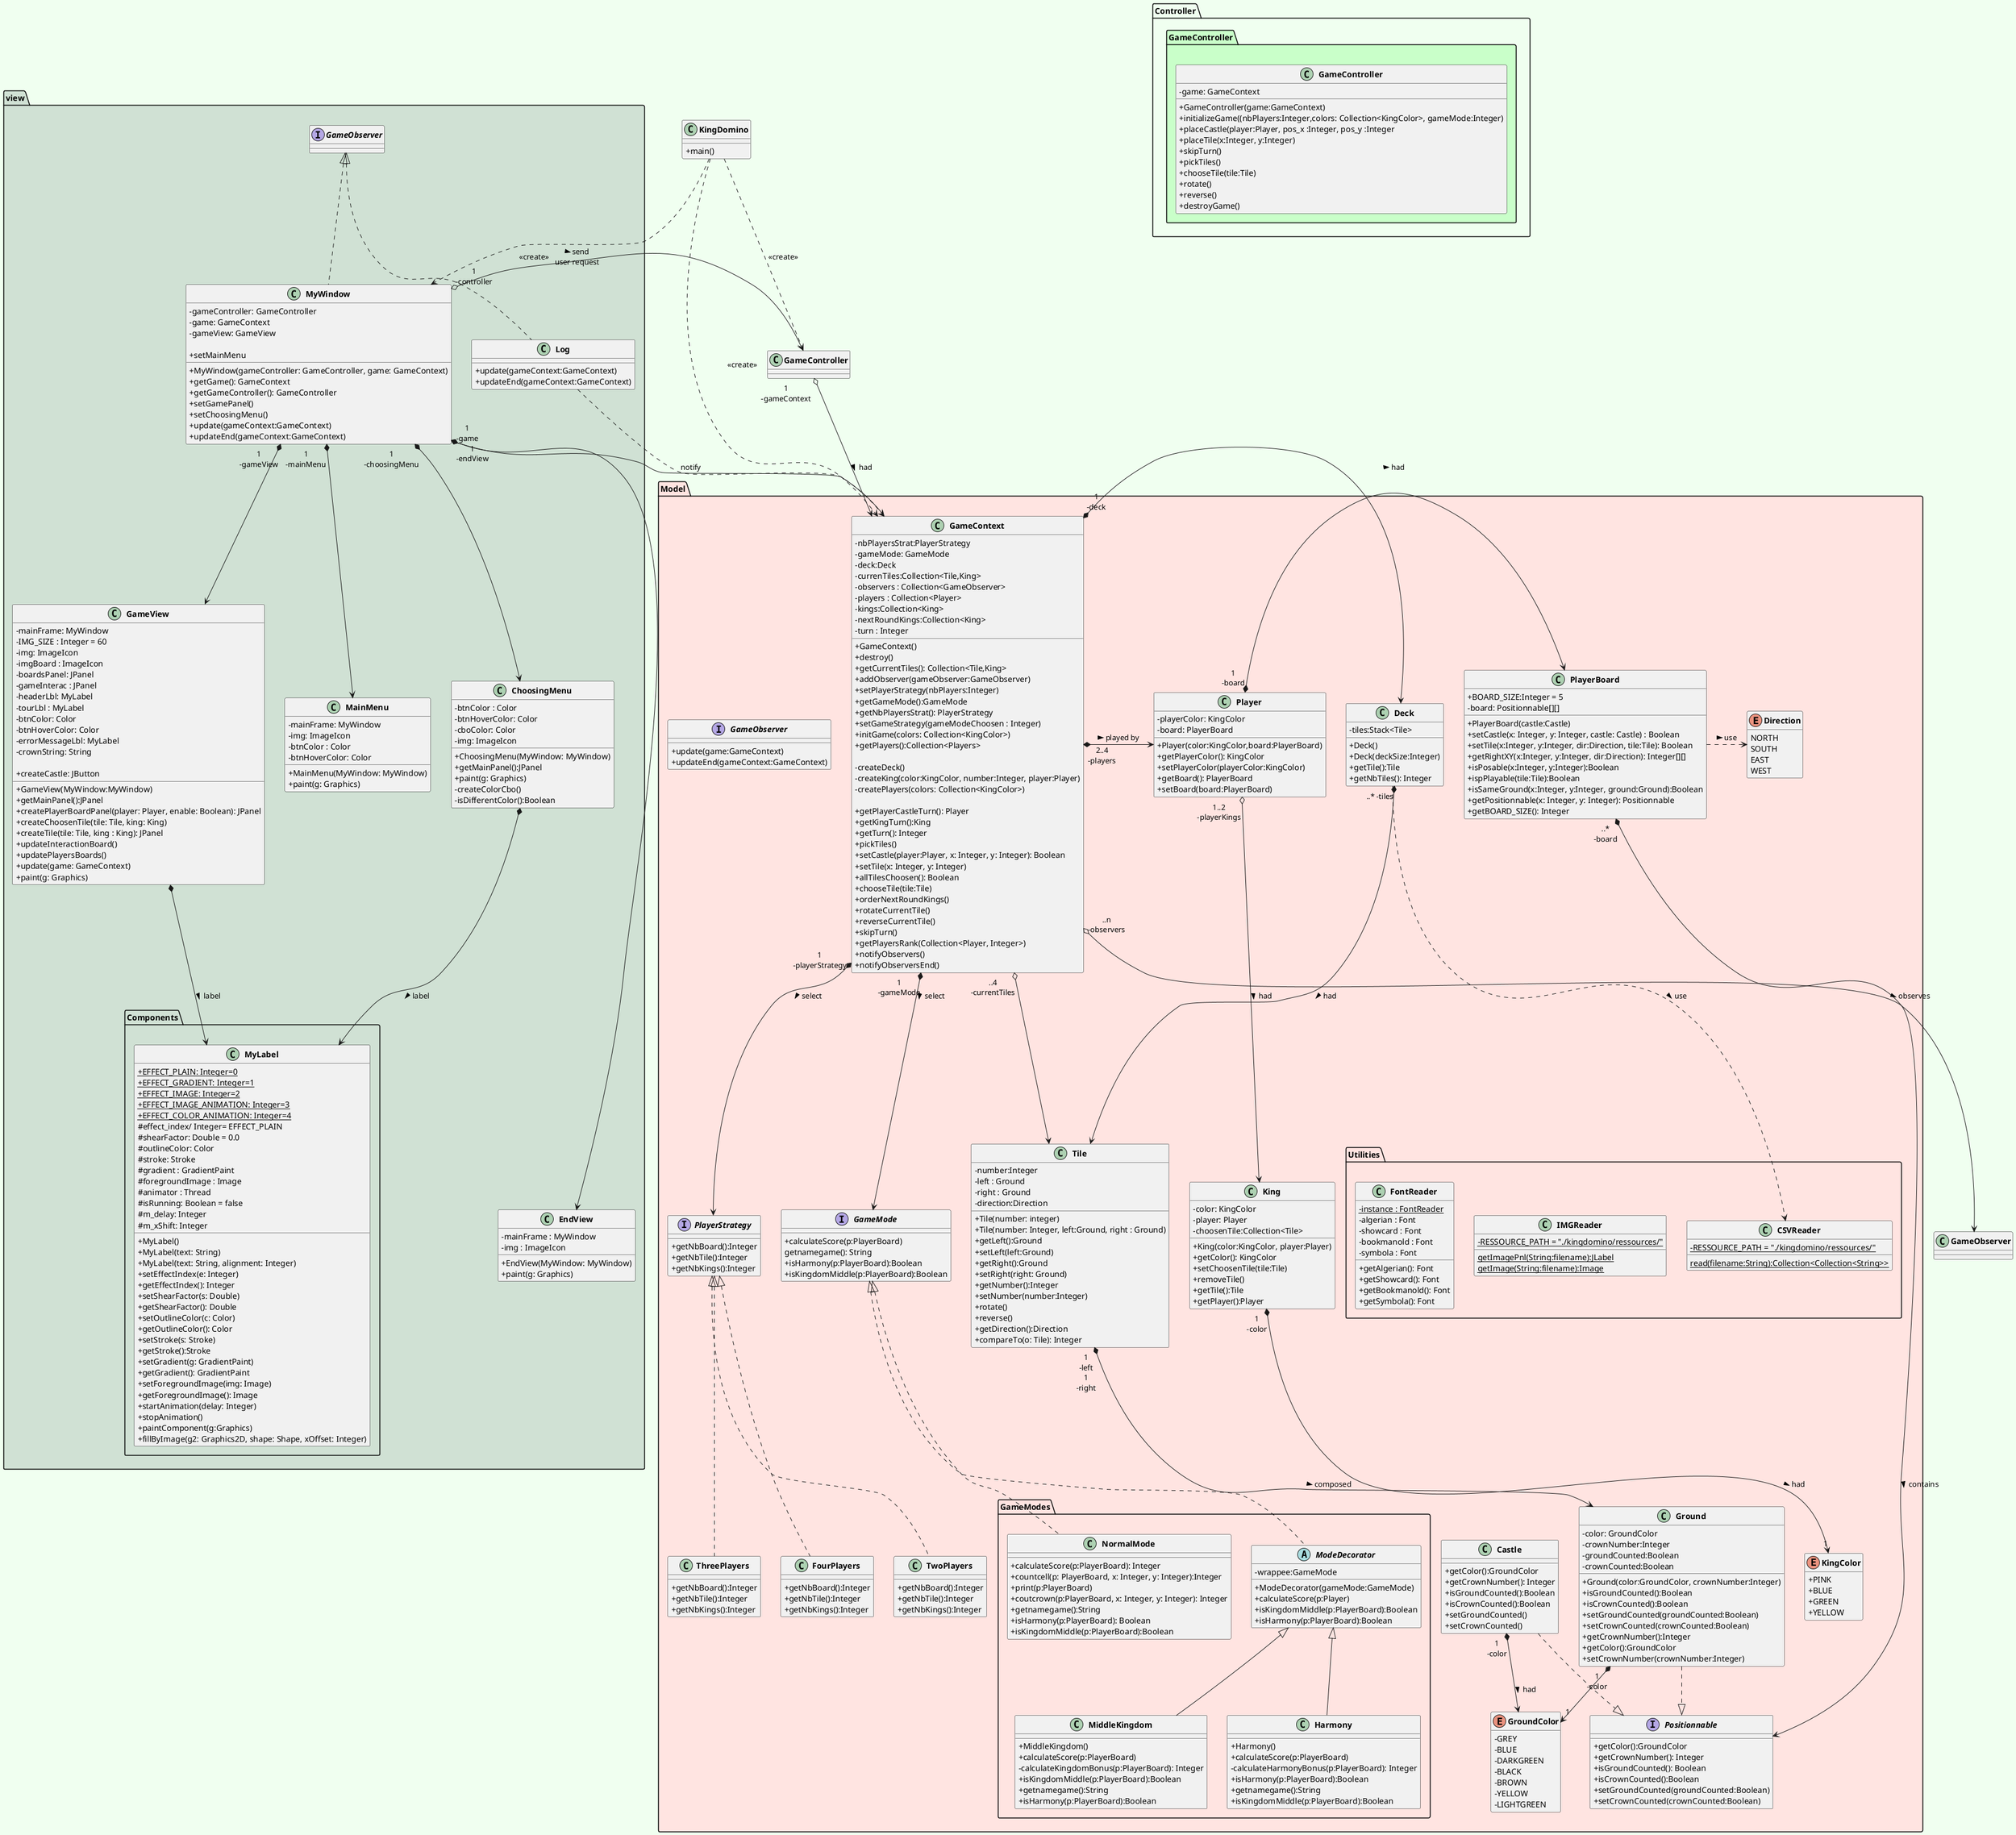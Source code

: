 @startuml
'skinparam style strictuml
skinparam classAttributeIconSize 0
skinparam classFontStyle Bold
hide enum methods
skinparam BackgroundColor HoneyDew

'class main qui va executer le jeu
class KingDomino{
+main()
}


package Controller{
'package CONTROLLER
package GameController #technology{
    ' plateau de jeu
    class GameController{
        -game: GameContext
        +GameController(game:GameContext)
        +initializeGame((nbPlayers:Integer,colors: Collection<KingColor>, gameMode:Integer)
        +placeCastle(player:Player, pos_x :Integer, pos_y :Integer
        +placeTile(x:Integer, y:Integer)
        +skipTurn()
        +pickTiles()
        +chooseTile(tile:Tile)
        +rotate()
        +reverse()
        +destroyGame()

    }
}

}


package Model #mistyrose{
    'interface players
    interface PlayerStrategy{
        + getNbBoard():Integer
        + getNbTile():Integer
        + getNbKings():Integer
    }
    class TwoPlayers implements PlayerStrategy{
        + getNbBoard():Integer
        + getNbTile():Integer
        + getNbKings():Integer
    }

    class ThreePlayers implements PlayerStrategy{
        + getNbBoard():Integer
        + getNbTile():Integer
        + getNbKings():Integer
    }

   class FourPlayers implements PlayerStrategy{
        + getNbBoard():Integer
        + getNbTile():Integer
        + getNbKings():Integer
   }



    class Deck{
        -tiles:Stack<Tile>
        +Deck()
        +Deck(deckSize:Integer)
        +getTile():Tile
        +getNbTiles(): Integer
    }


    'tuiles numéroté
    class Tile {
        -number:Integer
        -left : Ground
        -right : Ground
        -direction:Direction
        +Tile(number: integer)
        +Tile(number: Integer, left:Ground, right : Ground)
        +getLeft():Ground
        +setLeft(left:Ground)
        +getRight():Ground
        +setRight(right: Ground)
        +getNumber():Integer
        +setNumber(number:Integer)
        +rotate()
        +reverse()
        +getDirection():Direction
        +compareTo(o: Tile): Integer

    }
    'coté de la tuile (droite ou gauche)
    class Ground{
        -color: GroundColor
        -crownNumber:Integer
        -groundCounted:Boolean
        -crownCounted:Boolean
        +Ground(color:GroundColor, crownNumber:Integer)
        +isGroundCounted():Boolean
        +isCrownCounted():Boolean
        +setGroundCounted(groundCounted:Boolean)
        +setCrownCounted(crownCounted:Boolean)
        +getCrownNumber():Integer
        +getColor():GroundColor
        +setCrownNumber(crownNumber:Integer)
    }
    'couleur des cotés de la tuile
    enum GroundColor{
    -GREY
    -BLUE
    -DARKGREEN
    -BLACK
    -BROWN
    -YELLOW
    -LIGHTGREEN
    +{static}+getColor(String:color):GroundColor
    }
    'strategy permettant de pouvoir choisir le jeu qu'on veut
    interface GameMode{
        +calculateScore(p:PlayerBoard)
        getnamegame(): String
        +isHarmony(p:PlayerBoard):Boolean
        +isKingdomMiddle(p:PlayerBoard):Boolean
    }
    'contexte du jeu
    class GameContext{
        -nbPlayersStrat:PlayerStrategy
        -gameMode: GameMode
        -deck:Deck
        -currenTiles:Collection<Tile,King>
        -observers : Collection<GameObserver>
        -players : Collection<Player>
        -kings:Collection<King>
        -nextRoundKings:Collection<King>
        -turn : Integer

        +GameContext()
        +destroy()
        +getCurrentTiles(): Collection<Tile,King>
        +addObserver(gameObserver:GameObserver)
        +setPlayerStrategy(nbPlayers:Integer)
        +getGameMode():GameMode
        +getNbPlayersStrat(): PlayerStrategy
        +setGameStrategy(gameModeChoosen : Integer)
        +initGame(colors: Collection<KingColor>)
        +getPlayers():Collection<Players>

        -createDeck()
        -createKing(color:KingColor, number:Integer, player:Player)
        -createPlayers(colors: Collection<KingColor>)

        +getPlayerCastleTurn(): Player
        +getKingTurn():King
        +getTurn(): Integer
        +pickTiles()
        +setCastle(player:Player, x: Integer, y: Integer): Boolean
        +setTile(x: Integer, y: Integer)
        +allTilesChoosen(): Boolean
        +chooseTile(tile:Tile)
        +orderNextRoundKings()
        +rotateCurrentTile()
        +reverseCurrentTile()
        +skipTurn()
        +getPlayersRank(Collection<Player, Integer>)
        +notifyObservers()
        +notifyObserversEnd()
    }

    package GameModes{



            class NormalMode {
                +calculateScore(p:PlayerBoard): Integer
                +countcell(p: PlayerBoard, x: Integer, y: Integer):Integer
                +print(p:PlayerBoard)
                +coutcrown(p:PlayerBoard, x: Integer, y: Integer): Integer
                +getnamegame():String
                +isHarmony(p:PlayerBoard): Boolean
                +isKingdomMiddle(p:PlayerBoard):Boolean
            }
            abstract class ModeDecorator{
                -wrappee:GameMode
                +ModeDecorator(gameMode:GameMode)
                +calculateScore(p:Player)
                +isKingdomMiddle(p:PlayerBoard):Boolean
                +isHarmony(p:PlayerBoard):Boolean
            }

            class MiddleKingdom extends ModeDecorator {
                +MiddleKingdom()
                +calculateScore(p:PlayerBoard)
                -calculateKingdomBonus(p:PlayerBoard): Integer
                +isKingdomMiddle(p:PlayerBoard):Boolean
                +getnamegame():String
                +isHarmony(p:PlayerBoard):Boolean
            }

            'class harmonie
            class Harmony extends ModeDecorator {
            +Harmony()
            +calculateScore(p:PlayerBoard)
            -calculateHarmonyBonus(p:PlayerBoard): Integer
            +isHarmony(p:PlayerBoard):Boolean
            +getnamegame():String
            +isKingdomMiddle(p:PlayerBoard):Boolean
            }
    }
    'interface observer qui va permettre de notifier les changements
    interface GameObserver{
        +update(game:GameContext)
        +updateEnd(gameContext:GameContext)
    }



    class PlayerBoard{
        +BOARD_SIZE:Integer = 5
        -board: Positionnable[][]
        +PlayerBoard(castle:Castle)
        +setCastle(x: Integer, y: Integer, castle: Castle) : Boolean
        +setTile(x:Integer, y:Integer, dir:Direction, tile:Tile): Boolean
        +getRightXY(x:Integer, y:Integer, dir:Direction): Integer[][]
        +isPosable(x:Integer, y:Integer):Boolean
        +ispPlayable(tile:Tile):Boolean
        +isSameGround(x:Integer, y:Integer, ground:Ground):Boolean
        +getPositionnable(x: Integer, y: Integer): Positionnable
        +getBOARD_SIZE(): Integer
    }
    interface Positionnable{
        +getColor():GroundColor
        +getCrownNumber(): Integer
        +isGroundCounted(): Boolean
        +isCrownCounted():Boolean
        +setGroundCounted(groundCounted:Boolean)
        +setCrownCounted(crownCounted:Boolean)
    }

    enum Direction{
        NORTH
        SOUTH
        EAST
        WEST
    }

    'joueur
    class Player{
        -playerColor: KingColor
        -board: PlayerBoard

        +Player(color:KingColor,board:PlayerBoard)
        +getPlayerColor(): KingColor
        +setPlayerColor(playerColor:KingColor)
        +getBoard(): PlayerBoard
        +setBoard(board:PlayerBoard)

    }

    'roi
    class King{
        -color: KingColor
        -player: Player
        -choosenTile:Collection<Tile>
        +King(color:KingColor, player:Player)
        +getColor(): KingColor
        +setChoosenTile(tile:Tile)
        +removeTile()
        +getTile():Tile
        +getPlayer():Player
    }
    'class chateau
    class Castle{
        +getColor():GroundColor
        +getCrownNumber(): Integer
        +isGroundCounted():Boolean
        +isCrownCounted():Boolean
        +setGroundCounted()
        +setCrownCounted()

    }

    'couleur du roi et du chateau
    enum KingColor{
    +PINK
    +BLUE
    +GREEN
    +YELLOW
    {static}+getColor(color:KingColor):Color
    }
    package Utilities{
        class CSVReader{
            {static} - RESSOURCE_PATH = "./kingdomino/ressources/"
            {static} read(filename:String):Collection<Collection<String>>
        }

        class IMGReader{
            {static} - RESSOURCE_PATH = "./kingdomino/ressources/"
            {static} getImagePnl(String:filename):JLabel
            {static} getImage(String:filename):Image
        }
        class FontReader{
            {static} - instance : FontReader
            -algerian : Font
            -showcard : Font
            -bookmanold : Font
            - symbola : Font

            +getAlgerian(): Font
            +getShowcard(): Font
            +getBookmanold(): Font
            +getSymbola(): Font
        }
    }
}

'package VIEW
package view #D0E1D4{
    'application du jeu (design avec Swing)
    class MyWindow implements GameObserver{
        -gameController: GameController
        -game: GameContext
        -gameView: GameView

        +MyWindow(gameController: GameController, game: GameContext)
        +getGame(): GameContext
        +getGameController(): GameController
        +setGamePanel()
        +setChoosingMenu()
        +setMainMenu

        +update(gameContext:GameContext)
        +updateEnd(gameContext:GameContext)
    }

    class MainMenu{
        -mainFrame: MyWindow
        -img: ImageIcon
        -btnColor : Color
        -btnHoverColor: Color

        +MainMenu(MyWindow: MyWindow)
        +paint(g: Graphics)
    }

    class ChoosingMenu{
         -btnColor : Color
         -btnHoverColor: Color
         -cboColor: Color
         - img: ImageIcon

         +ChoosingMenu(MyWindow: MyWindow)
         +getMainPanel():JPanel
         +paint(g: Graphics)
         -createColorCbo()
         -isDifferentColor():Boolean

        }

    class GameView{
        -mainFrame: MyWindow
        - IMG_SIZE : Integer = 60
        -img: ImageIcon
        -imgBoard : ImageIcon
        -boardsPanel: JPanel
        - gameInterac : JPanel
        -headerLbl: MyLabel
        -tourLbl : MyLabel
        -btnColor: Color
        - btnHoverColor: Color
        -errorMessageLbl: MyLabel
        -crownString: String

        +GameView(MyWindow:MyWindow)
        +getMainPanel():JPanel
        +createPlayerBoardPanel(player: Player, enable: Boolean): JPanel
        +createChoosenTile(tile: Tile, king: King)
        +createTile(tile: Tile, king : King): JPanel
        +createCastle: JButton
        +updateInteractionBoard()
        +updatePlayersBoards()
        +update(game: GameContext)
        +paint(g: Graphics)
        }

    class EndView{
        -mainFrame : MyWindow
        -img : ImageIcon

        +EndView(MyWindow: MyWindow)
        +paint(g: Graphics)

    }
    class Log implements GameObserver{
        +update(gameContext:GameContext)
        +updateEnd(gameContext:GameContext)
    }
    package Components{
        class MyLabel{
        {static}+EFFECT_PLAIN: Integer=0
        {static}+EFFECT_GRADIENT: Integer=1
        {static}+EFFECT_IMAGE: Integer=2
        {static}+EFFECT_IMAGE_ANIMATION: Integer=3
        {static}+EFFECT_COLOR_ANIMATION: Integer=4
        #effect_index/ Integer= EFFECT_PLAIN
        #shearFactor: Double = 0.0
        #outlineColor: Color
        #stroke: Stroke
        #gradient : GradientPaint
        #foregroundImage : Image
        #animator : Thread
        #isRunning: Boolean = false
        #m_delay: Integer
        #m_xShift: Integer

        +MyLabel()
        +MyLabel(text: String)
        +MyLabel(text: String, alignment: Integer)
        +setEffectIndex(e: Integer)
        +getEffectIndex(): Integer
        +setShearFactor(s: Double)
        +getShearFactor(): Double
        +setOutlineColor(c: Color)
        +getOutlineColor(): Color
        +setStroke(s: Stroke)
        +getStroke():Stroke
        +setGradient(g: GradientPaint)
        +getGradient(): GradientPaint
        +setForegroundImage(img: Image)
        +getForegroundImage(): Image
        +startAnimation(delay: Integer)
        +stopAnimation()
        +paintComponent(g:Graphics)
        +fillByImage(g2: Graphics2D, shape: Shape, xOffset: Integer)

        'liaison avec GameView
        'ChoosingMenu
        }
    }


}




Ground ..|> Positionnable
Castle ..|> Positionnable
PlayerBoard "..*\n-board" *-r-> Positionnable : > contains

Deck ..> CSVReader :  > use
Ground "1\n-color"*-->"1"GroundColor
Tile *-->Ground : "1\n-left\n1\n-right" > composed

'A SUPP
Deck "..* -tiles" *-> Tile : > had




GameContext "..4\n-currentTiles" o--> Tile
GameContext "1\n-deck" *-r-> Deck
GameContext *--> GameMode  : "1\n-gameMode" > select
GameContext *--> PlayerStrategy : "1\n-playerStrategy" > select
GameContext *-> Player : "2..4\n-players" > played by


'BoardGame  *-> Player : "2..4\n-players" > played by
GameController o--> GameContext : "1\n-gameContext" > had


Player *-> PlayerBoard : "1\n-board" > had
Player  o--> King : "1..2\n-playerKings" > had

PlayerBoard .> Direction : > use


'Implements de GameMode
'Harmony .u.|> GameMode
'MiddleKingdom .u.|> GameMode
ModeDecorator .u.|> GameMode
NormalMode .u.|> GameMode

King"1\n-color"*-->"1" KingColor: > had


Castle"1\n-color"*-->GroundColor : > had

MyWindow "1\n-mainMenu" *--> MainMenu
MyWindow "1\n-choosingMenu" *--> ChoosingMenu
MyWindow "1\n-gameView" *--> GameView
MyWindow "1\n-endView" *---> EndView

KingDomino..> GameController : <<create>>
'KingDomino.> PlayerStrategy : <<use>>
'KingDomino..> GameMode : <<use>>
KingDomino ..>MyWindow : <<create>>
KingDomino ..>GameContext : <<create>>
MyWindow "1\n-controller" o-> GameController : > send \nuser request
MyWindow "1\n-game" o-> GameContext
GameContext "..n\n-observers" o-->GameObserver : > observes
GameView*->MyLabel : > label
ChoosingMenu*-->MyLabel : > label

Log .> GameContext : "notify"
@enduml